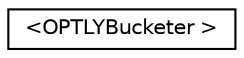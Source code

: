 digraph "Graphical Class Hierarchy"
{
  edge [fontname="Helvetica",fontsize="10",labelfontname="Helvetica",labelfontsize="10"];
  node [fontname="Helvetica",fontsize="10",shape=record];
  rankdir="LR";
  Node0 [label="\<OPTLYBucketer \>",height=0.2,width=0.4,color="black", fillcolor="white", style="filled",URL="$protocol_o_p_t_l_y_bucketer_01-p.html"];
}
